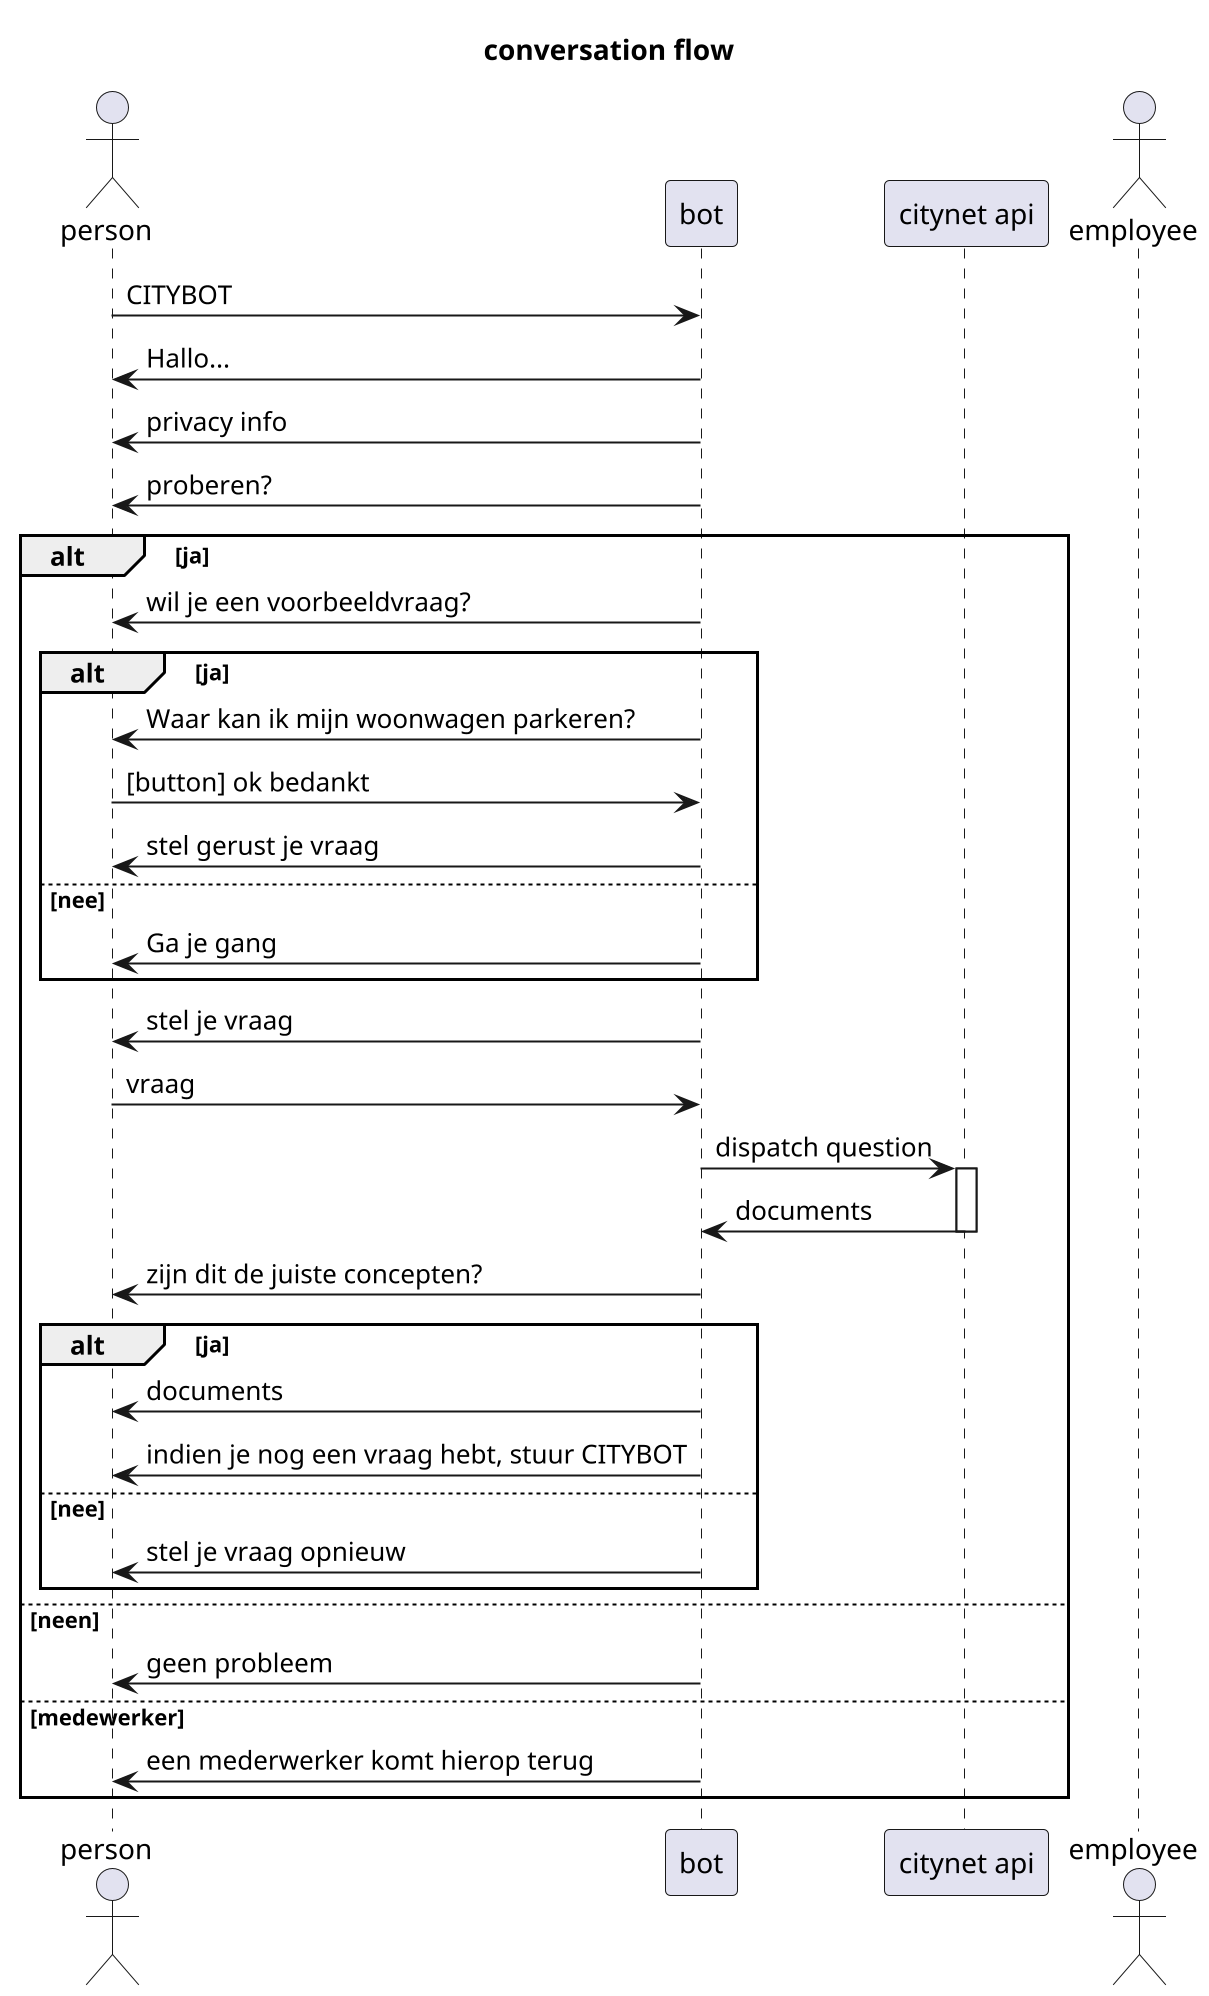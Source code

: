 @startuml bot
title conversation flow
scale 2

actor person order 10
actor employee order 40
participant bot order 20
participant "citynet api" as ca order 30

person -> bot : CITYBOT
bot -> person : Hallo...
bot -> person : privacy info
bot -> person : proberen?
alt ja
    bot -> person : wil je een voorbeeldvraag?
    alt ja
        bot -> person : Waar kan ik mijn woonwagen parkeren? 
        person -> bot : [button] ok bedankt
        bot -> person : stel gerust je vraag
    else nee
        bot -> person : Ga je gang
    end
    bot -> person : stel je vraag
    person -> bot : vraag
    bot -> ca ++: dispatch question
    ca -> bot --: documents
    bot -> person: zijn dit de juiste concepten?
    alt ja
        bot -> person : documents
        bot -> person: indien je nog een vraag hebt, stuur CITYBOT
    else nee 
        bot -> person : stel je vraag opnieuw
    end
else neen
    bot -> person : geen probleem
else medewerker
    bot -> person : een mederwerker komt hierop terug
end
@enduml